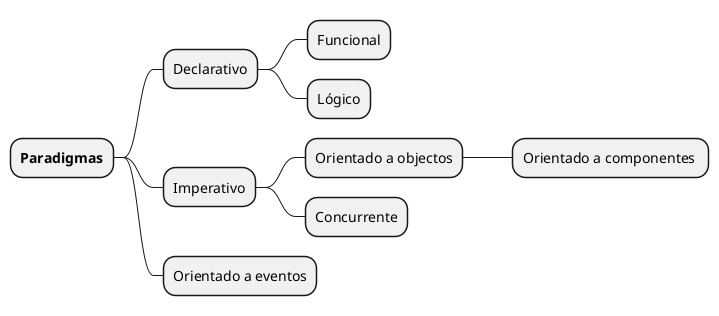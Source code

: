 @startmindmap

+ <b>Paradigmas</b>
++ Declarativo
+++ Funcional
+++ Lógico
++ Imperativo
+++ Orientado a objectos
++++ Orientado a componentes 
+++ Concurrente
++ Orientado a eventos

@endmindmap